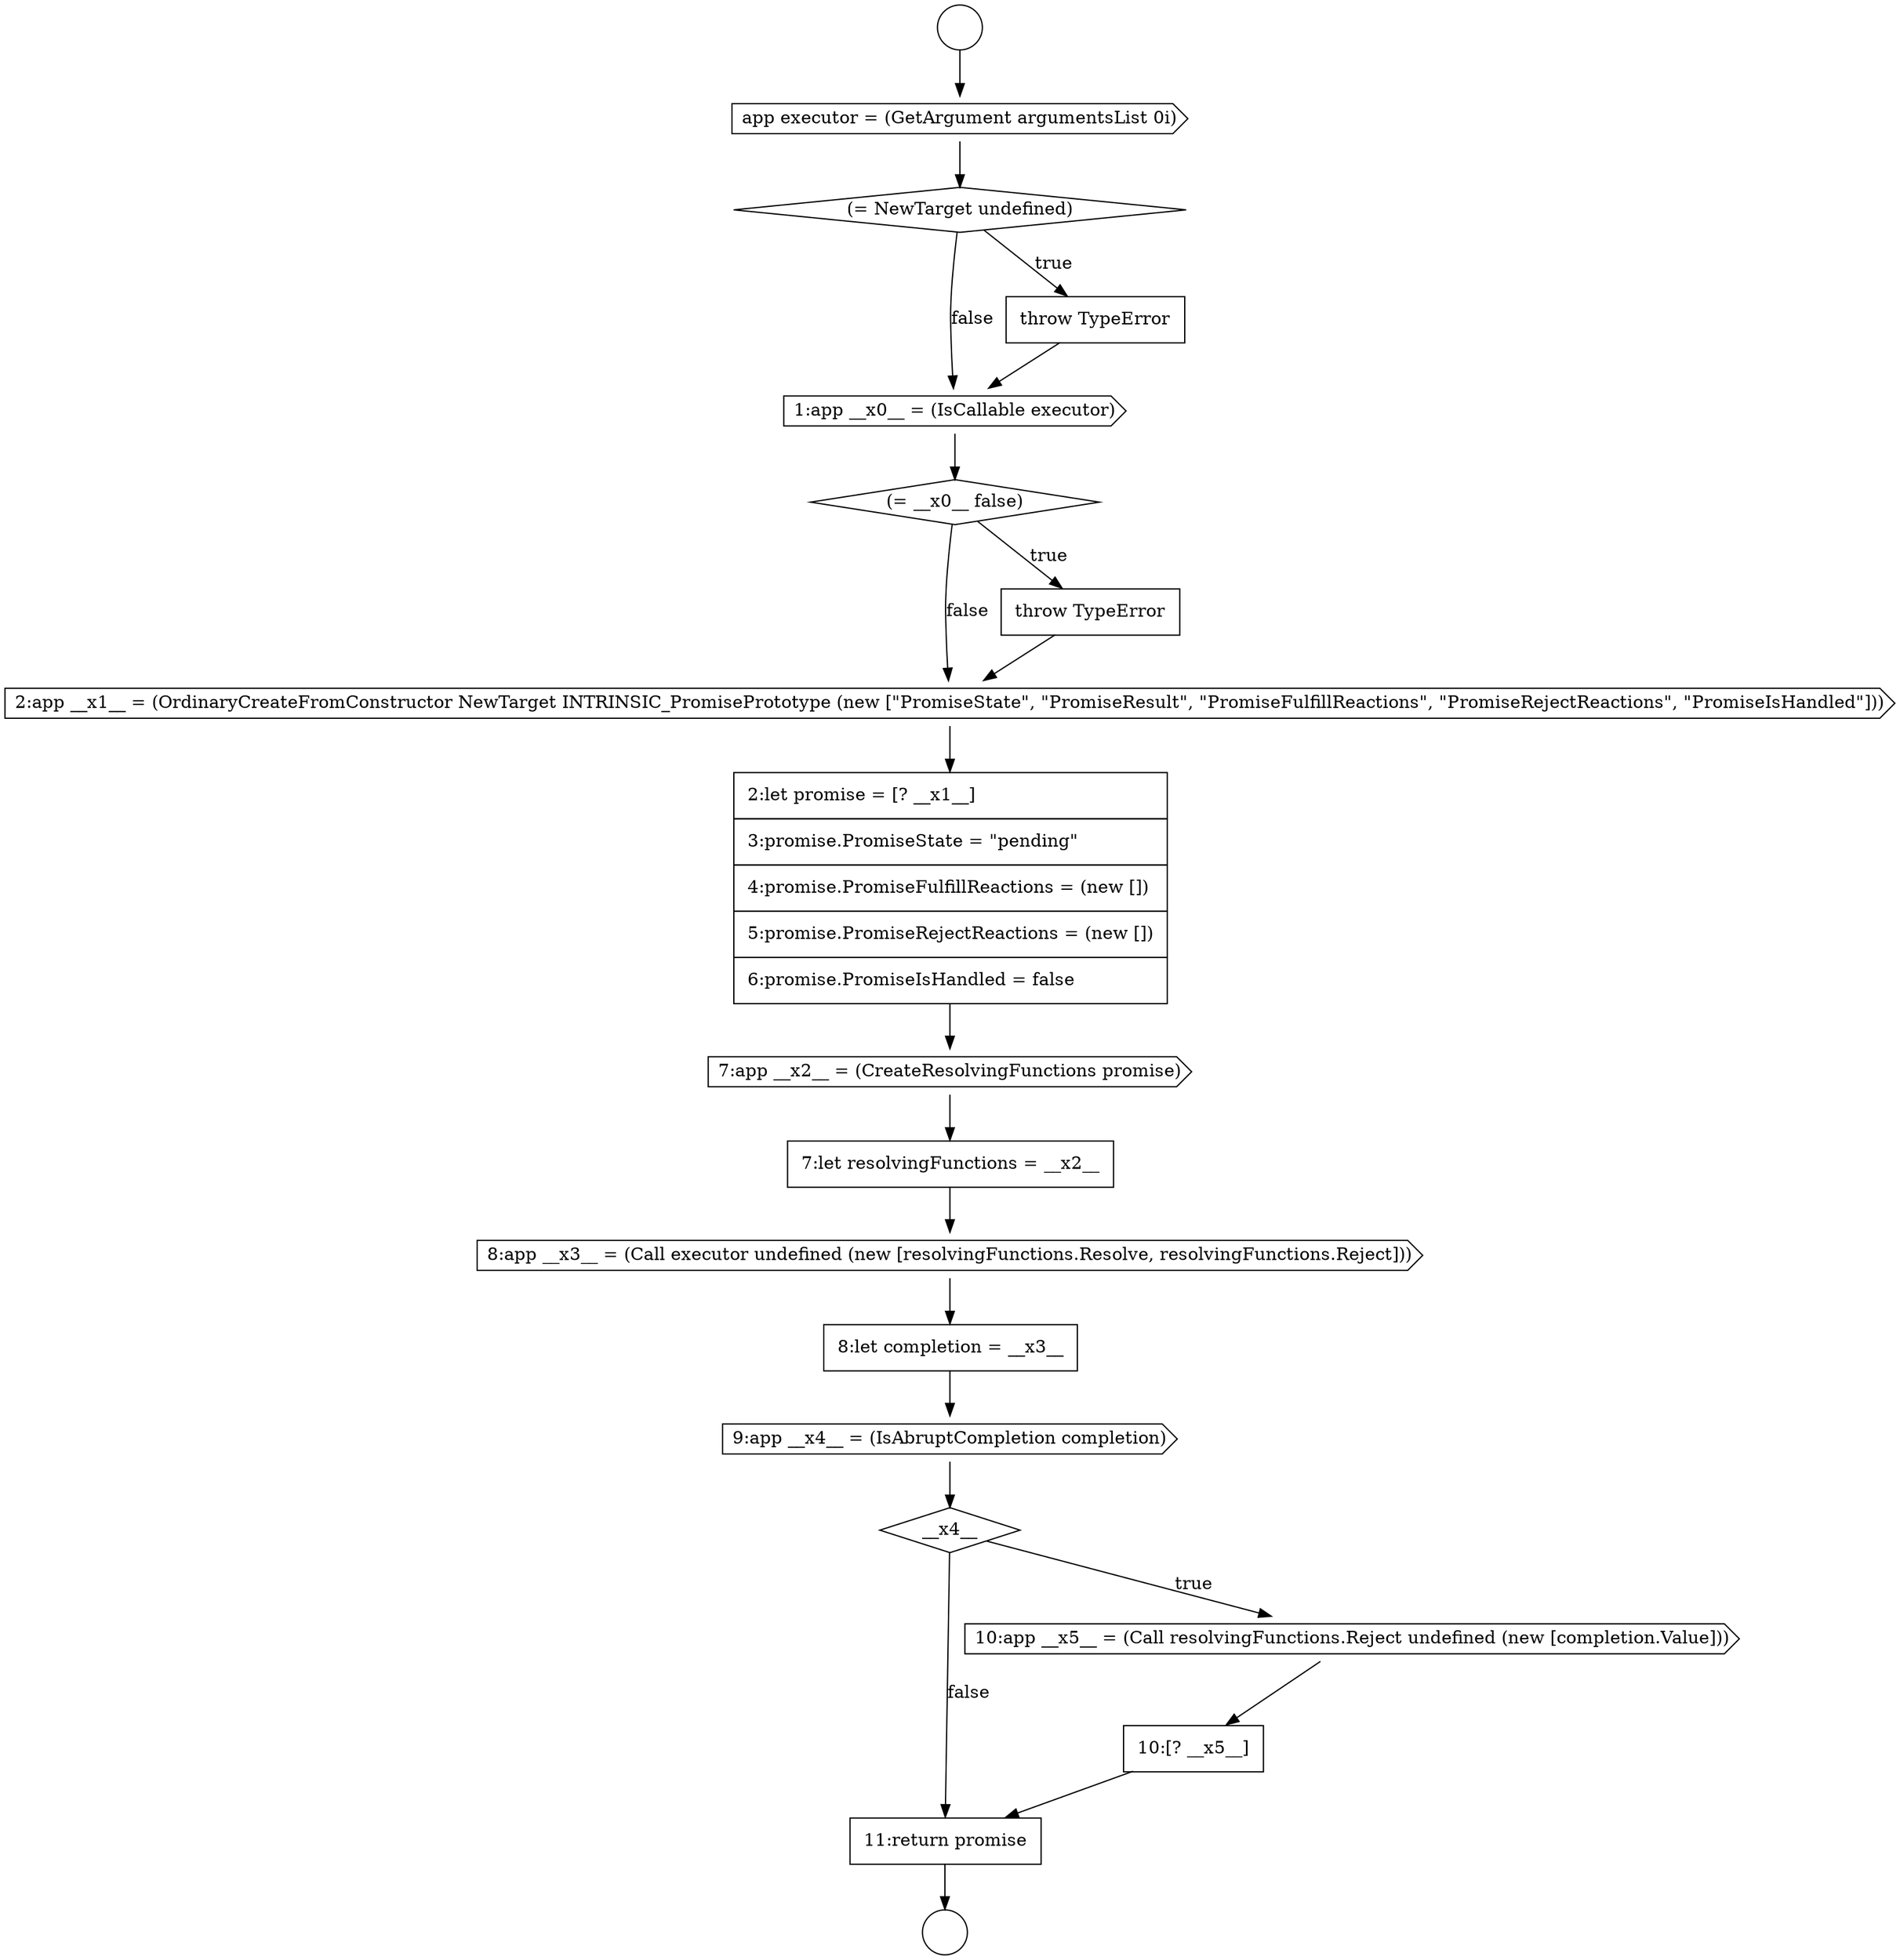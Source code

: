 digraph {
  node16730 [shape=diamond, label=<<font color="black">(= NewTarget undefined)</font>> color="black" fillcolor="white" style=filled]
  node16745 [shape=none, margin=0, label=<<font color="black">
    <table border="0" cellborder="1" cellspacing="0" cellpadding="10">
      <tr><td align="left">11:return promise</td></tr>
    </table>
  </font>> color="black" fillcolor="white" style=filled]
  node16733 [shape=diamond, label=<<font color="black">(= __x0__ false)</font>> color="black" fillcolor="white" style=filled]
  node16740 [shape=none, margin=0, label=<<font color="black">
    <table border="0" cellborder="1" cellspacing="0" cellpadding="10">
      <tr><td align="left">8:let completion = __x3__</td></tr>
    </table>
  </font>> color="black" fillcolor="white" style=filled]
  node16744 [shape=none, margin=0, label=<<font color="black">
    <table border="0" cellborder="1" cellspacing="0" cellpadding="10">
      <tr><td align="left">10:[? __x5__]</td></tr>
    </table>
  </font>> color="black" fillcolor="white" style=filled]
  node16736 [shape=none, margin=0, label=<<font color="black">
    <table border="0" cellborder="1" cellspacing="0" cellpadding="10">
      <tr><td align="left">2:let promise = [? __x1__]</td></tr>
      <tr><td align="left">3:promise.PromiseState = &quot;pending&quot;</td></tr>
      <tr><td align="left">4:promise.PromiseFulfillReactions = (new [])</td></tr>
      <tr><td align="left">5:promise.PromiseRejectReactions = (new [])</td></tr>
      <tr><td align="left">6:promise.PromiseIsHandled = false</td></tr>
    </table>
  </font>> color="black" fillcolor="white" style=filled]
  node16729 [shape=cds, label=<<font color="black">app executor = (GetArgument argumentsList 0i)</font>> color="black" fillcolor="white" style=filled]
  node16741 [shape=cds, label=<<font color="black">9:app __x4__ = (IsAbruptCompletion completion)</font>> color="black" fillcolor="white" style=filled]
  node16737 [shape=cds, label=<<font color="black">7:app __x2__ = (CreateResolvingFunctions promise)</font>> color="black" fillcolor="white" style=filled]
  node16728 [shape=circle label=" " color="black" fillcolor="white" style=filled]
  node16743 [shape=cds, label=<<font color="black">10:app __x5__ = (Call resolvingFunctions.Reject undefined (new [completion.Value]))</font>> color="black" fillcolor="white" style=filled]
  node16735 [shape=cds, label=<<font color="black">2:app __x1__ = (OrdinaryCreateFromConstructor NewTarget INTRINSIC_PromisePrototype (new [&quot;PromiseState&quot;, &quot;PromiseResult&quot;, &quot;PromiseFulfillReactions&quot;, &quot;PromiseRejectReactions&quot;, &quot;PromiseIsHandled&quot;]))</font>> color="black" fillcolor="white" style=filled]
  node16732 [shape=cds, label=<<font color="black">1:app __x0__ = (IsCallable executor)</font>> color="black" fillcolor="white" style=filled]
  node16731 [shape=none, margin=0, label=<<font color="black">
    <table border="0" cellborder="1" cellspacing="0" cellpadding="10">
      <tr><td align="left">throw TypeError</td></tr>
    </table>
  </font>> color="black" fillcolor="white" style=filled]
  node16742 [shape=diamond, label=<<font color="black">__x4__</font>> color="black" fillcolor="white" style=filled]
  node16738 [shape=none, margin=0, label=<<font color="black">
    <table border="0" cellborder="1" cellspacing="0" cellpadding="10">
      <tr><td align="left">7:let resolvingFunctions = __x2__</td></tr>
    </table>
  </font>> color="black" fillcolor="white" style=filled]
  node16727 [shape=circle label=" " color="black" fillcolor="white" style=filled]
  node16739 [shape=cds, label=<<font color="black">8:app __x3__ = (Call executor undefined (new [resolvingFunctions.Resolve, resolvingFunctions.Reject]))</font>> color="black" fillcolor="white" style=filled]
  node16734 [shape=none, margin=0, label=<<font color="black">
    <table border="0" cellborder="1" cellspacing="0" cellpadding="10">
      <tr><td align="left">throw TypeError</td></tr>
    </table>
  </font>> color="black" fillcolor="white" style=filled]
  node16739 -> node16740 [ color="black"]
  node16734 -> node16735 [ color="black"]
  node16736 -> node16737 [ color="black"]
  node16735 -> node16736 [ color="black"]
  node16729 -> node16730 [ color="black"]
  node16727 -> node16729 [ color="black"]
  node16745 -> node16728 [ color="black"]
  node16730 -> node16731 [label=<<font color="black">true</font>> color="black"]
  node16730 -> node16732 [label=<<font color="black">false</font>> color="black"]
  node16741 -> node16742 [ color="black"]
  node16738 -> node16739 [ color="black"]
  node16744 -> node16745 [ color="black"]
  node16737 -> node16738 [ color="black"]
  node16733 -> node16734 [label=<<font color="black">true</font>> color="black"]
  node16733 -> node16735 [label=<<font color="black">false</font>> color="black"]
  node16743 -> node16744 [ color="black"]
  node16731 -> node16732 [ color="black"]
  node16740 -> node16741 [ color="black"]
  node16732 -> node16733 [ color="black"]
  node16742 -> node16743 [label=<<font color="black">true</font>> color="black"]
  node16742 -> node16745 [label=<<font color="black">false</font>> color="black"]
}
